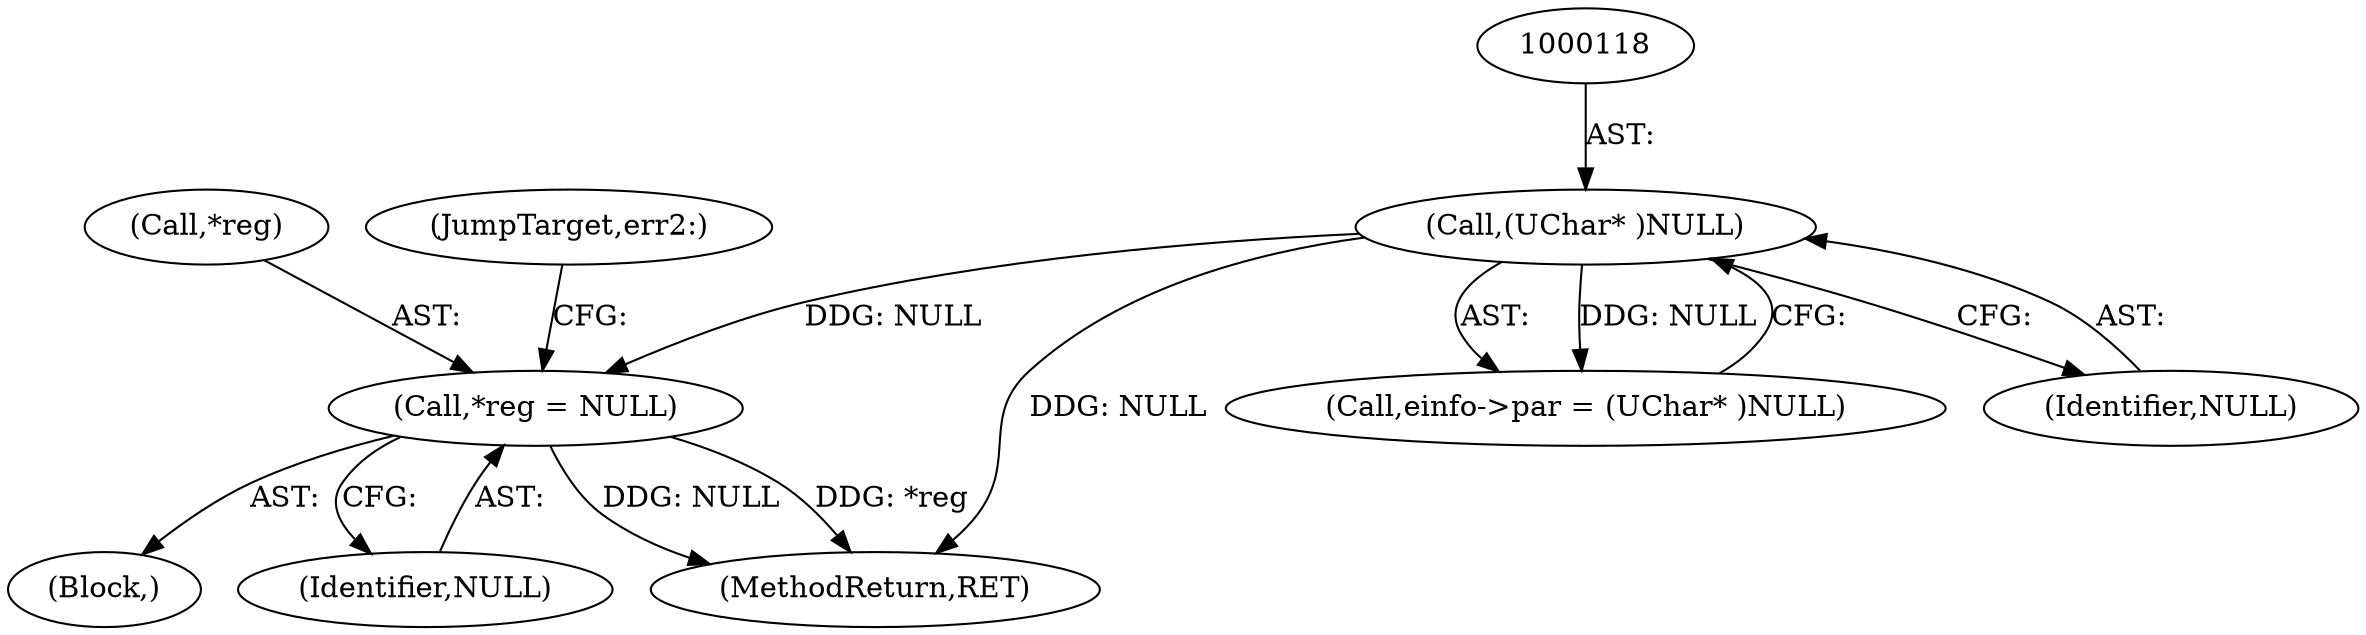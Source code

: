 digraph "0_oniguruma_0f7f61ed1b7b697e283e37bd2d731d0bd57adb55@pointer" {
"1000218" [label="(Call,*reg = NULL)"];
"1000117" [label="(Call,(UChar* )NULL)"];
"1000113" [label="(Call,einfo->par = (UChar* )NULL)"];
"1000117" [label="(Call,(UChar* )NULL)"];
"1000213" [label="(Block,)"];
"1000119" [label="(Identifier,NULL)"];
"1000221" [label="(Identifier,NULL)"];
"1000219" [label="(Call,*reg)"];
"1000222" [label="(JumpTarget,err2:)"];
"1000231" [label="(MethodReturn,RET)"];
"1000218" [label="(Call,*reg = NULL)"];
"1000218" -> "1000213"  [label="AST: "];
"1000218" -> "1000221"  [label="CFG: "];
"1000219" -> "1000218"  [label="AST: "];
"1000221" -> "1000218"  [label="AST: "];
"1000222" -> "1000218"  [label="CFG: "];
"1000218" -> "1000231"  [label="DDG: NULL"];
"1000218" -> "1000231"  [label="DDG: *reg"];
"1000117" -> "1000218"  [label="DDG: NULL"];
"1000117" -> "1000113"  [label="AST: "];
"1000117" -> "1000119"  [label="CFG: "];
"1000118" -> "1000117"  [label="AST: "];
"1000119" -> "1000117"  [label="AST: "];
"1000113" -> "1000117"  [label="CFG: "];
"1000117" -> "1000231"  [label="DDG: NULL"];
"1000117" -> "1000113"  [label="DDG: NULL"];
}
